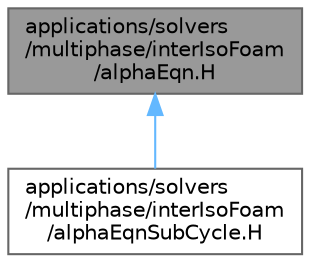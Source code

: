 digraph "applications/solvers/multiphase/interIsoFoam/alphaEqn.H"
{
 // LATEX_PDF_SIZE
  bgcolor="transparent";
  edge [fontname=Helvetica,fontsize=10,labelfontname=Helvetica,labelfontsize=10];
  node [fontname=Helvetica,fontsize=10,shape=box,height=0.2,width=0.4];
  Node1 [id="Node000001",label="applications/solvers\l/multiphase/interIsoFoam\l/alphaEqn.H",height=0.2,width=0.4,color="gray40", fillcolor="grey60", style="filled", fontcolor="black",tooltip=" "];
  Node1 -> Node2 [id="edge1_Node000001_Node000002",dir="back",color="steelblue1",style="solid",tooltip=" "];
  Node2 [id="Node000002",label="applications/solvers\l/multiphase/interIsoFoam\l/alphaEqnSubCycle.H",height=0.2,width=0.4,color="grey40", fillcolor="white", style="filled",URL="$interIsoFoam_2alphaEqnSubCycle_8H.html",tooltip=" "];
}
